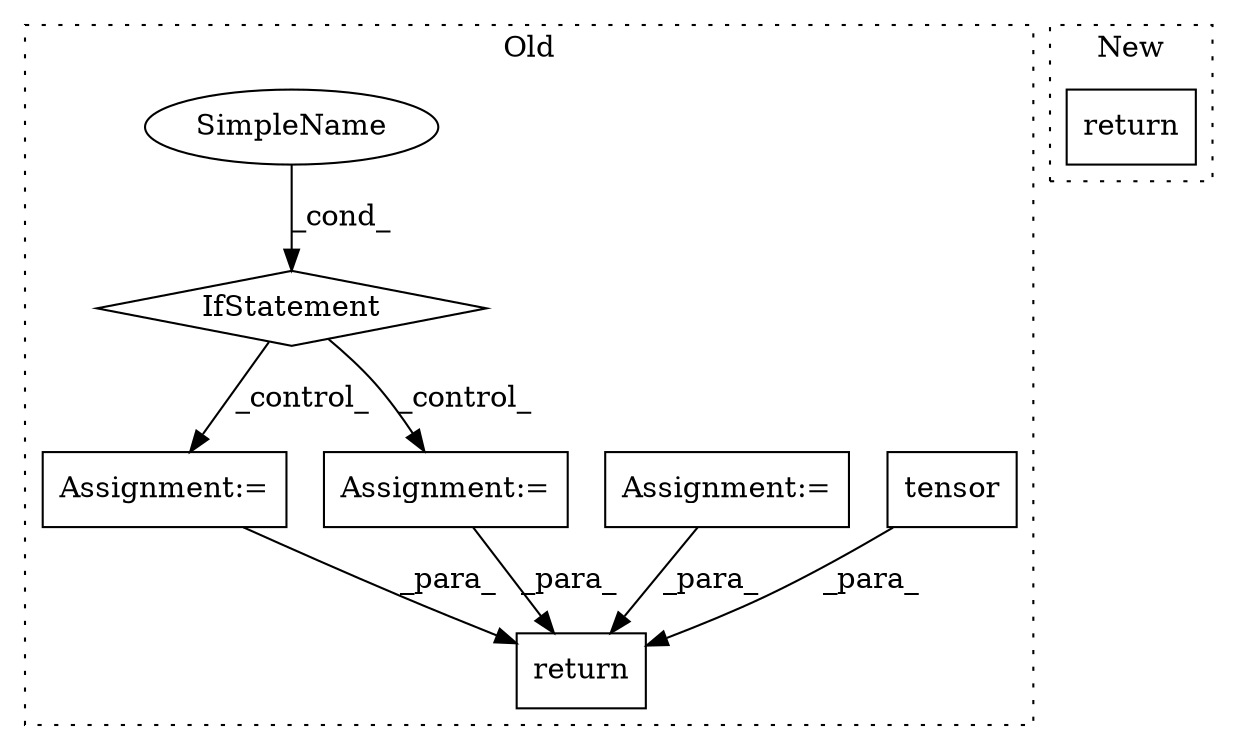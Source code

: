 digraph G {
subgraph cluster0 {
1 [label="tensor" a="32" s="16584,16594" l="7,1" shape="box"];
3 [label="return" a="41" s="16608" l="7" shape="box"];
4 [label="Assignment:=" a="7" s="16198" l="1" shape="box"];
5 [label="Assignment:=" a="7" s="16411" l="1" shape="box"];
6 [label="Assignment:=" a="7" s="16462" l="1" shape="box"];
7 [label="IfStatement" a="25" s="16333,16395" l="4,2" shape="diamond"];
8 [label="SimpleName" a="42" s="" l="" shape="ellipse"];
label = "Old";
style="dotted";
}
subgraph cluster1 {
2 [label="return" a="41" s="15903" l="7" shape="box"];
label = "New";
style="dotted";
}
1 -> 3 [label="_para_"];
4 -> 3 [label="_para_"];
5 -> 3 [label="_para_"];
6 -> 3 [label="_para_"];
7 -> 5 [label="_control_"];
7 -> 6 [label="_control_"];
8 -> 7 [label="_cond_"];
}